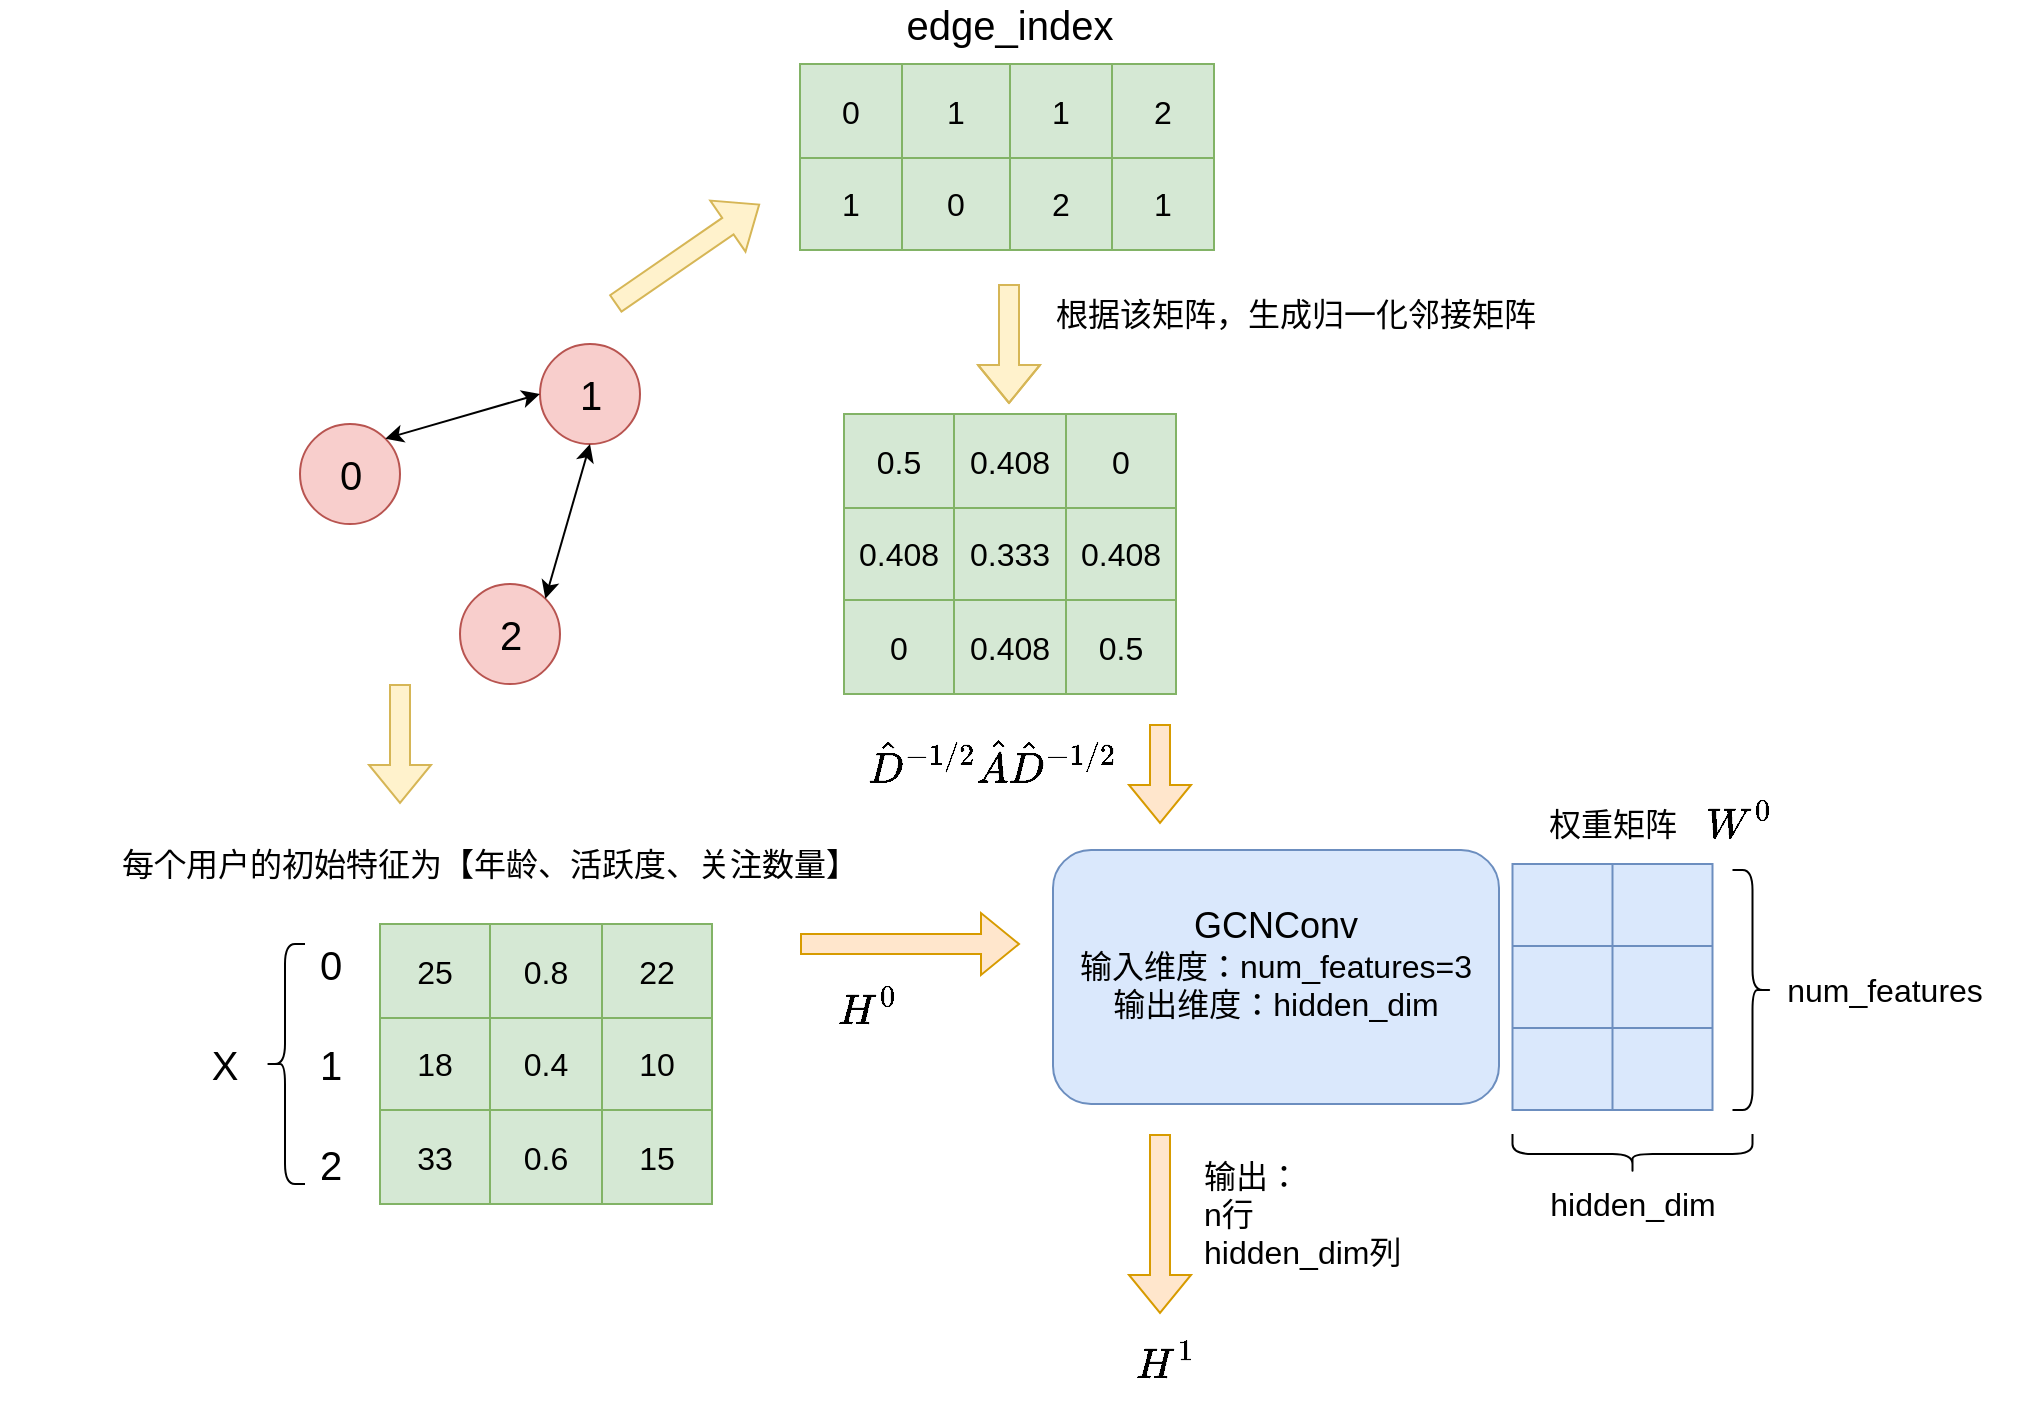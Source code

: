 <mxfile version="21.2.8" type="device">
  <diagram name="第 1 页" id="eHvugsV-qbORcXpGJHXn">
    <mxGraphModel dx="2127" dy="901" grid="1" gridSize="10" guides="1" tooltips="1" connect="1" arrows="1" fold="1" page="1" pageScale="1" pageWidth="827" pageHeight="1169" math="1" shadow="0">
      <root>
        <mxCell id="0" />
        <mxCell id="1" parent="0" />
        <mxCell id="znu9oE5kv6CiUAXFdZ1_-1" value="" style="ellipse;whiteSpace=wrap;html=1;aspect=fixed;fillColor=#f8cecc;strokeColor=#b85450;" vertex="1" parent="1">
          <mxGeometry x="130" y="230" width="50" height="50" as="geometry" />
        </mxCell>
        <mxCell id="znu9oE5kv6CiUAXFdZ1_-4" value="" style="ellipse;whiteSpace=wrap;html=1;aspect=fixed;fillColor=#f8cecc;strokeColor=#b85450;" vertex="1" parent="1">
          <mxGeometry x="210" y="310" width="50" height="50" as="geometry" />
        </mxCell>
        <mxCell id="znu9oE5kv6CiUAXFdZ1_-5" value="" style="ellipse;whiteSpace=wrap;html=1;aspect=fixed;fillColor=#f8cecc;strokeColor=#b85450;" vertex="1" parent="1">
          <mxGeometry x="250" y="190" width="50" height="50" as="geometry" />
        </mxCell>
        <mxCell id="znu9oE5kv6CiUAXFdZ1_-6" value="&lt;font style=&quot;font-size: 20px;&quot;&gt;0&lt;/font&gt;" style="text;strokeColor=none;align=center;fillColor=none;html=1;verticalAlign=middle;whiteSpace=wrap;rounded=0;" vertex="1" parent="1">
          <mxGeometry x="142.5" y="245" width="25" height="20" as="geometry" />
        </mxCell>
        <mxCell id="znu9oE5kv6CiUAXFdZ1_-7" value="&lt;font style=&quot;font-size: 20px;&quot;&gt;1&lt;/font&gt;" style="text;strokeColor=none;align=center;fillColor=none;html=1;verticalAlign=middle;whiteSpace=wrap;rounded=0;" vertex="1" parent="1">
          <mxGeometry x="262.5" y="205" width="25" height="20" as="geometry" />
        </mxCell>
        <mxCell id="znu9oE5kv6CiUAXFdZ1_-8" value="&lt;font style=&quot;font-size: 20px;&quot;&gt;2&lt;/font&gt;" style="text;strokeColor=none;align=center;fillColor=none;html=1;verticalAlign=middle;whiteSpace=wrap;rounded=0;" vertex="1" parent="1">
          <mxGeometry x="222.5" y="325" width="25" height="20" as="geometry" />
        </mxCell>
        <mxCell id="znu9oE5kv6CiUAXFdZ1_-9" value="" style="endArrow=classic;startArrow=classic;html=1;rounded=0;exitX=1;exitY=0;exitDx=0;exitDy=0;entryX=0;entryY=0.5;entryDx=0;entryDy=0;" edge="1" parent="1" source="znu9oE5kv6CiUAXFdZ1_-1" target="znu9oE5kv6CiUAXFdZ1_-5">
          <mxGeometry width="50" height="50" relative="1" as="geometry">
            <mxPoint x="180" y="420" as="sourcePoint" />
            <mxPoint x="230" y="370" as="targetPoint" />
          </mxGeometry>
        </mxCell>
        <mxCell id="znu9oE5kv6CiUAXFdZ1_-10" value="" style="endArrow=classic;startArrow=classic;html=1;rounded=0;exitX=1;exitY=0;exitDx=0;exitDy=0;entryX=0.5;entryY=1;entryDx=0;entryDy=0;" edge="1" parent="1" source="znu9oE5kv6CiUAXFdZ1_-4" target="znu9oE5kv6CiUAXFdZ1_-5">
          <mxGeometry width="50" height="50" relative="1" as="geometry">
            <mxPoint x="290" y="340" as="sourcePoint" />
            <mxPoint x="340" y="290" as="targetPoint" />
          </mxGeometry>
        </mxCell>
        <mxCell id="znu9oE5kv6CiUAXFdZ1_-11" value="" style="shape=flexArrow;endArrow=classic;html=1;rounded=0;fillColor=#fff2cc;strokeColor=#d6b656;" edge="1" parent="1">
          <mxGeometry width="50" height="50" relative="1" as="geometry">
            <mxPoint x="287.5" y="170" as="sourcePoint" />
            <mxPoint x="360" y="120" as="targetPoint" />
          </mxGeometry>
        </mxCell>
        <mxCell id="znu9oE5kv6CiUAXFdZ1_-26" value="&lt;font style=&quot;font-size: 16px;&quot;&gt;每个用户的初始特征为【年龄、活跃度、关注数量】&lt;/font&gt;" style="text;strokeColor=none;align=center;fillColor=none;html=1;verticalAlign=middle;whiteSpace=wrap;rounded=0;" vertex="1" parent="1">
          <mxGeometry x="-20" y="420" width="490" height="60" as="geometry" />
        </mxCell>
        <mxCell id="znu9oE5kv6CiUAXFdZ1_-27" value="" style="childLayout=tableLayout;recursiveResize=0;shadow=0;fillColor=#d5e8d4;strokeColor=#82b366;" vertex="1" parent="1">
          <mxGeometry x="380" y="50" width="156" height="93" as="geometry" />
        </mxCell>
        <mxCell id="znu9oE5kv6CiUAXFdZ1_-28" value="" style="shape=tableRow;horizontal=0;startSize=0;swimlaneHead=0;swimlaneBody=0;top=0;left=0;bottom=0;right=0;dropTarget=0;collapsible=0;recursiveResize=0;expand=0;fontStyle=0;fillColor=none;strokeColor=inherit;" vertex="1" parent="znu9oE5kv6CiUAXFdZ1_-27">
          <mxGeometry width="156" height="47" as="geometry" />
        </mxCell>
        <mxCell id="znu9oE5kv6CiUAXFdZ1_-29" value="&lt;font style=&quot;font-size: 16px;&quot;&gt;0&lt;/font&gt;" style="connectable=0;recursiveResize=0;strokeColor=inherit;fillColor=none;align=center;whiteSpace=wrap;html=1;" vertex="1" parent="znu9oE5kv6CiUAXFdZ1_-28">
          <mxGeometry width="51" height="47" as="geometry">
            <mxRectangle width="51" height="47" as="alternateBounds" />
          </mxGeometry>
        </mxCell>
        <mxCell id="znu9oE5kv6CiUAXFdZ1_-30" value="&lt;font style=&quot;font-size: 16px;&quot;&gt;1&lt;/font&gt;" style="connectable=0;recursiveResize=0;strokeColor=inherit;fillColor=none;align=center;whiteSpace=wrap;html=1;" vertex="1" parent="znu9oE5kv6CiUAXFdZ1_-28">
          <mxGeometry x="51" width="54" height="47" as="geometry">
            <mxRectangle width="54" height="47" as="alternateBounds" />
          </mxGeometry>
        </mxCell>
        <mxCell id="znu9oE5kv6CiUAXFdZ1_-31" value="&lt;font style=&quot;font-size: 16px;&quot;&gt;1&lt;/font&gt;" style="connectable=0;recursiveResize=0;strokeColor=inherit;fillColor=none;align=center;whiteSpace=wrap;html=1;" vertex="1" parent="znu9oE5kv6CiUAXFdZ1_-28">
          <mxGeometry x="105" width="51" height="47" as="geometry">
            <mxRectangle width="51" height="47" as="alternateBounds" />
          </mxGeometry>
        </mxCell>
        <mxCell id="znu9oE5kv6CiUAXFdZ1_-32" style="shape=tableRow;horizontal=0;startSize=0;swimlaneHead=0;swimlaneBody=0;top=0;left=0;bottom=0;right=0;dropTarget=0;collapsible=0;recursiveResize=0;expand=0;fontStyle=0;fillColor=none;strokeColor=inherit;" vertex="1" parent="znu9oE5kv6CiUAXFdZ1_-27">
          <mxGeometry y="47" width="156" height="46" as="geometry" />
        </mxCell>
        <mxCell id="znu9oE5kv6CiUAXFdZ1_-33" value="&lt;font style=&quot;font-size: 16px;&quot;&gt;1&lt;/font&gt;" style="connectable=0;recursiveResize=0;strokeColor=inherit;fillColor=none;align=center;whiteSpace=wrap;html=1;" vertex="1" parent="znu9oE5kv6CiUAXFdZ1_-32">
          <mxGeometry width="51" height="46" as="geometry">
            <mxRectangle width="51" height="46" as="alternateBounds" />
          </mxGeometry>
        </mxCell>
        <mxCell id="znu9oE5kv6CiUAXFdZ1_-34" value="&lt;font style=&quot;font-size: 16px;&quot;&gt;0&lt;/font&gt;" style="connectable=0;recursiveResize=0;strokeColor=inherit;fillColor=none;align=center;whiteSpace=wrap;html=1;" vertex="1" parent="znu9oE5kv6CiUAXFdZ1_-32">
          <mxGeometry x="51" width="54" height="46" as="geometry">
            <mxRectangle width="54" height="46" as="alternateBounds" />
          </mxGeometry>
        </mxCell>
        <mxCell id="znu9oE5kv6CiUAXFdZ1_-35" value="&lt;font style=&quot;font-size: 16px;&quot;&gt;2&lt;/font&gt;" style="connectable=0;recursiveResize=0;strokeColor=inherit;fillColor=none;align=center;whiteSpace=wrap;html=1;" vertex="1" parent="znu9oE5kv6CiUAXFdZ1_-32">
          <mxGeometry x="105" width="51" height="46" as="geometry">
            <mxRectangle width="51" height="46" as="alternateBounds" />
          </mxGeometry>
        </mxCell>
        <mxCell id="znu9oE5kv6CiUAXFdZ1_-43" value="" style="childLayout=tableLayout;recursiveResize=0;shadow=0;fillColor=#d5e8d4;strokeColor=#82b366;" vertex="1" parent="1">
          <mxGeometry x="170" y="480" width="166" height="140" as="geometry" />
        </mxCell>
        <mxCell id="znu9oE5kv6CiUAXFdZ1_-44" value="" style="shape=tableRow;horizontal=0;startSize=0;swimlaneHead=0;swimlaneBody=0;top=0;left=0;bottom=0;right=0;dropTarget=0;collapsible=0;recursiveResize=0;expand=0;fontStyle=0;fillColor=none;strokeColor=inherit;" vertex="1" parent="znu9oE5kv6CiUAXFdZ1_-43">
          <mxGeometry width="166" height="47" as="geometry" />
        </mxCell>
        <mxCell id="znu9oE5kv6CiUAXFdZ1_-45" value="&lt;font style=&quot;font-size: 16px;&quot;&gt;25&lt;/font&gt;" style="connectable=0;recursiveResize=0;strokeColor=inherit;fillColor=none;align=center;whiteSpace=wrap;html=1;" vertex="1" parent="znu9oE5kv6CiUAXFdZ1_-44">
          <mxGeometry width="55" height="47" as="geometry">
            <mxRectangle width="55" height="47" as="alternateBounds" />
          </mxGeometry>
        </mxCell>
        <mxCell id="znu9oE5kv6CiUAXFdZ1_-46" value="&lt;font style=&quot;font-size: 16px;&quot;&gt;0.8&lt;/font&gt;" style="connectable=0;recursiveResize=0;strokeColor=inherit;fillColor=none;align=center;whiteSpace=wrap;html=1;" vertex="1" parent="znu9oE5kv6CiUAXFdZ1_-44">
          <mxGeometry x="55" width="56" height="47" as="geometry">
            <mxRectangle width="56" height="47" as="alternateBounds" />
          </mxGeometry>
        </mxCell>
        <mxCell id="znu9oE5kv6CiUAXFdZ1_-47" value="&lt;font style=&quot;font-size: 16px;&quot;&gt;22&lt;/font&gt;" style="connectable=0;recursiveResize=0;strokeColor=inherit;fillColor=none;align=center;whiteSpace=wrap;html=1;" vertex="1" parent="znu9oE5kv6CiUAXFdZ1_-44">
          <mxGeometry x="111" width="55" height="47" as="geometry">
            <mxRectangle width="55" height="47" as="alternateBounds" />
          </mxGeometry>
        </mxCell>
        <mxCell id="znu9oE5kv6CiUAXFdZ1_-48" style="shape=tableRow;horizontal=0;startSize=0;swimlaneHead=0;swimlaneBody=0;top=0;left=0;bottom=0;right=0;dropTarget=0;collapsible=0;recursiveResize=0;expand=0;fontStyle=0;fillColor=none;strokeColor=inherit;" vertex="1" parent="znu9oE5kv6CiUAXFdZ1_-43">
          <mxGeometry y="47" width="166" height="46" as="geometry" />
        </mxCell>
        <mxCell id="znu9oE5kv6CiUAXFdZ1_-49" value="&lt;font style=&quot;font-size: 16px;&quot;&gt;18&lt;/font&gt;" style="connectable=0;recursiveResize=0;strokeColor=inherit;fillColor=none;align=center;whiteSpace=wrap;html=1;" vertex="1" parent="znu9oE5kv6CiUAXFdZ1_-48">
          <mxGeometry width="55" height="46" as="geometry">
            <mxRectangle width="55" height="46" as="alternateBounds" />
          </mxGeometry>
        </mxCell>
        <mxCell id="znu9oE5kv6CiUAXFdZ1_-50" value="&lt;font style=&quot;font-size: 16px;&quot;&gt;0.4&lt;/font&gt;" style="connectable=0;recursiveResize=0;strokeColor=inherit;fillColor=none;align=center;whiteSpace=wrap;html=1;" vertex="1" parent="znu9oE5kv6CiUAXFdZ1_-48">
          <mxGeometry x="55" width="56" height="46" as="geometry">
            <mxRectangle width="56" height="46" as="alternateBounds" />
          </mxGeometry>
        </mxCell>
        <mxCell id="znu9oE5kv6CiUAXFdZ1_-51" value="&lt;font style=&quot;font-size: 16px;&quot;&gt;10&lt;/font&gt;" style="connectable=0;recursiveResize=0;strokeColor=inherit;fillColor=none;align=center;whiteSpace=wrap;html=1;" vertex="1" parent="znu9oE5kv6CiUAXFdZ1_-48">
          <mxGeometry x="111" width="55" height="46" as="geometry">
            <mxRectangle width="55" height="46" as="alternateBounds" />
          </mxGeometry>
        </mxCell>
        <mxCell id="znu9oE5kv6CiUAXFdZ1_-52" style="shape=tableRow;horizontal=0;startSize=0;swimlaneHead=0;swimlaneBody=0;top=0;left=0;bottom=0;right=0;dropTarget=0;collapsible=0;recursiveResize=0;expand=0;fontStyle=0;fillColor=none;strokeColor=inherit;" vertex="1" parent="znu9oE5kv6CiUAXFdZ1_-43">
          <mxGeometry y="93" width="166" height="47" as="geometry" />
        </mxCell>
        <mxCell id="znu9oE5kv6CiUAXFdZ1_-53" value="&lt;font style=&quot;font-size: 16px;&quot;&gt;33&lt;/font&gt;" style="connectable=0;recursiveResize=0;strokeColor=inherit;fillColor=none;align=center;whiteSpace=wrap;html=1;" vertex="1" parent="znu9oE5kv6CiUAXFdZ1_-52">
          <mxGeometry width="55" height="47" as="geometry">
            <mxRectangle width="55" height="47" as="alternateBounds" />
          </mxGeometry>
        </mxCell>
        <mxCell id="znu9oE5kv6CiUAXFdZ1_-54" value="&lt;font style=&quot;font-size: 16px;&quot;&gt;0.6&lt;/font&gt;" style="connectable=0;recursiveResize=0;strokeColor=inherit;fillColor=none;align=center;whiteSpace=wrap;html=1;" vertex="1" parent="znu9oE5kv6CiUAXFdZ1_-52">
          <mxGeometry x="55" width="56" height="47" as="geometry">
            <mxRectangle width="56" height="47" as="alternateBounds" />
          </mxGeometry>
        </mxCell>
        <mxCell id="znu9oE5kv6CiUAXFdZ1_-55" value="&lt;font style=&quot;font-size: 16px;&quot;&gt;15&lt;/font&gt;" style="connectable=0;recursiveResize=0;strokeColor=inherit;fillColor=none;align=center;whiteSpace=wrap;html=1;" vertex="1" parent="znu9oE5kv6CiUAXFdZ1_-52">
          <mxGeometry x="111" width="55" height="47" as="geometry">
            <mxRectangle width="55" height="47" as="alternateBounds" />
          </mxGeometry>
        </mxCell>
        <mxCell id="znu9oE5kv6CiUAXFdZ1_-56" value="&lt;font style=&quot;font-size: 20px;&quot;&gt;0&lt;/font&gt;" style="text;strokeColor=none;align=center;fillColor=none;html=1;verticalAlign=middle;whiteSpace=wrap;rounded=0;" vertex="1" parent="1">
          <mxGeometry x="132.5" y="490" width="25" height="20" as="geometry" />
        </mxCell>
        <mxCell id="znu9oE5kv6CiUAXFdZ1_-57" value="&lt;font style=&quot;font-size: 20px;&quot;&gt;1&lt;/font&gt;" style="text;strokeColor=none;align=center;fillColor=none;html=1;verticalAlign=middle;whiteSpace=wrap;rounded=0;" vertex="1" parent="1">
          <mxGeometry x="132.5" y="540" width="25" height="20" as="geometry" />
        </mxCell>
        <mxCell id="znu9oE5kv6CiUAXFdZ1_-58" value="&lt;font style=&quot;font-size: 20px;&quot;&gt;2&lt;/font&gt;" style="text;strokeColor=none;align=center;fillColor=none;html=1;verticalAlign=middle;whiteSpace=wrap;rounded=0;" vertex="1" parent="1">
          <mxGeometry x="132.5" y="590" width="25" height="20" as="geometry" />
        </mxCell>
        <mxCell id="znu9oE5kv6CiUAXFdZ1_-60" value="" style="shape=curlyBracket;whiteSpace=wrap;html=1;rounded=1;labelPosition=left;verticalLabelPosition=middle;align=right;verticalAlign=middle;" vertex="1" parent="1">
          <mxGeometry x="112.5" y="490" width="20" height="120" as="geometry" />
        </mxCell>
        <mxCell id="znu9oE5kv6CiUAXFdZ1_-61" value="&lt;font style=&quot;font-size: 20px;&quot;&gt;X&lt;/font&gt;" style="text;strokeColor=none;align=center;fillColor=none;html=1;verticalAlign=middle;whiteSpace=wrap;rounded=0;" vertex="1" parent="1">
          <mxGeometry x="80" y="540" width="25" height="20" as="geometry" />
        </mxCell>
        <mxCell id="znu9oE5kv6CiUAXFdZ1_-62" value="&lt;font style=&quot;font-size: 16px;&quot;&gt;2&lt;/font&gt;" style="connectable=0;recursiveResize=0;strokeColor=#82b366;fillColor=#d5e8d4;align=center;whiteSpace=wrap;html=1;" vertex="1" parent="1">
          <mxGeometry x="536" y="50" width="51" height="47" as="geometry">
            <mxRectangle width="51" height="47" as="alternateBounds" />
          </mxGeometry>
        </mxCell>
        <mxCell id="znu9oE5kv6CiUAXFdZ1_-63" value="&lt;font style=&quot;font-size: 16px;&quot;&gt;1&lt;/font&gt;" style="connectable=0;recursiveResize=0;strokeColor=#82b366;fillColor=#d5e8d4;align=center;whiteSpace=wrap;html=1;" vertex="1" parent="1">
          <mxGeometry x="536" y="97" width="51" height="46" as="geometry">
            <mxRectangle width="51" height="46" as="alternateBounds" />
          </mxGeometry>
        </mxCell>
        <mxCell id="znu9oE5kv6CiUAXFdZ1_-64" value="&lt;font style=&quot;font-size: 20px;&quot;&gt;edge_index&lt;/font&gt;" style="text;strokeColor=none;align=center;fillColor=none;html=1;verticalAlign=middle;whiteSpace=wrap;rounded=0;" vertex="1" parent="1">
          <mxGeometry x="400" y="20" width="170" height="20" as="geometry" />
        </mxCell>
        <mxCell id="znu9oE5kv6CiUAXFdZ1_-65" value="" style="shape=flexArrow;endArrow=classic;html=1;rounded=0;fillColor=#ffe6cc;strokeColor=#d79b00;" edge="1" parent="1">
          <mxGeometry width="50" height="50" relative="1" as="geometry">
            <mxPoint x="380" y="490" as="sourcePoint" />
            <mxPoint x="490" y="490" as="targetPoint" />
          </mxGeometry>
        </mxCell>
        <mxCell id="znu9oE5kv6CiUAXFdZ1_-66" value="" style="shape=flexArrow;endArrow=classic;html=1;rounded=0;fillColor=#ffe6cc;strokeColor=#d79b00;" edge="1" parent="1">
          <mxGeometry width="50" height="50" relative="1" as="geometry">
            <mxPoint x="560" y="380" as="sourcePoint" />
            <mxPoint x="560" y="430" as="targetPoint" />
          </mxGeometry>
        </mxCell>
        <mxCell id="znu9oE5kv6CiUAXFdZ1_-67" value="" style="rounded=1;whiteSpace=wrap;html=1;fillColor=#dae8fc;strokeColor=#6c8ebf;" vertex="1" parent="1">
          <mxGeometry x="506.5" y="443" width="223" height="127" as="geometry" />
        </mxCell>
        <mxCell id="znu9oE5kv6CiUAXFdZ1_-69" value="&lt;font style=&quot;&quot;&gt;&lt;font style=&quot;&quot;&gt;&lt;font style=&quot;font-size: 18px;&quot;&gt;GCNConv&lt;/font&gt;&lt;br&gt;&lt;span style=&quot;font-size: 16px;&quot;&gt;输入维度：num_features=3&lt;/span&gt;&lt;br&gt;&lt;span style=&quot;font-size: 16px;&quot;&gt;输出维度：&lt;/span&gt;&lt;/font&gt;&lt;span style=&quot;font-size: 16px;&quot;&gt;hidden_dim&lt;/span&gt;&lt;/font&gt;" style="text;strokeColor=none;align=center;fillColor=none;html=1;verticalAlign=middle;whiteSpace=wrap;rounded=0;" vertex="1" parent="1">
          <mxGeometry x="503.25" y="454" width="229.5" height="92" as="geometry" />
        </mxCell>
        <mxCell id="znu9oE5kv6CiUAXFdZ1_-70" value="" style="shape=table;startSize=0;container=1;collapsible=0;childLayout=tableLayout;fontSize=16;fillColor=#dae8fc;strokeColor=#6c8ebf;" vertex="1" parent="1">
          <mxGeometry x="736.25" y="450" width="100" height="123" as="geometry" />
        </mxCell>
        <mxCell id="znu9oE5kv6CiUAXFdZ1_-71" value="" style="shape=tableRow;horizontal=0;startSize=0;swimlaneHead=0;swimlaneBody=0;strokeColor=inherit;top=0;left=0;bottom=0;right=0;collapsible=0;dropTarget=0;fillColor=none;points=[[0,0.5],[1,0.5]];portConstraint=eastwest;fontSize=16;" vertex="1" parent="znu9oE5kv6CiUAXFdZ1_-70">
          <mxGeometry width="100" height="41" as="geometry" />
        </mxCell>
        <mxCell id="znu9oE5kv6CiUAXFdZ1_-72" value="" style="shape=partialRectangle;html=1;whiteSpace=wrap;connectable=0;strokeColor=inherit;overflow=hidden;fillColor=none;top=0;left=0;bottom=0;right=0;pointerEvents=1;fontSize=16;" vertex="1" parent="znu9oE5kv6CiUAXFdZ1_-71">
          <mxGeometry width="50" height="41" as="geometry">
            <mxRectangle width="50" height="41" as="alternateBounds" />
          </mxGeometry>
        </mxCell>
        <mxCell id="znu9oE5kv6CiUAXFdZ1_-73" value="" style="shape=partialRectangle;html=1;whiteSpace=wrap;connectable=0;strokeColor=inherit;overflow=hidden;fillColor=none;top=0;left=0;bottom=0;right=0;pointerEvents=1;fontSize=16;" vertex="1" parent="znu9oE5kv6CiUAXFdZ1_-71">
          <mxGeometry x="50" width="50" height="41" as="geometry">
            <mxRectangle width="50" height="41" as="alternateBounds" />
          </mxGeometry>
        </mxCell>
        <mxCell id="znu9oE5kv6CiUAXFdZ1_-75" value="" style="shape=tableRow;horizontal=0;startSize=0;swimlaneHead=0;swimlaneBody=0;strokeColor=inherit;top=0;left=0;bottom=0;right=0;collapsible=0;dropTarget=0;fillColor=none;points=[[0,0.5],[1,0.5]];portConstraint=eastwest;fontSize=16;" vertex="1" parent="znu9oE5kv6CiUAXFdZ1_-70">
          <mxGeometry y="41" width="100" height="41" as="geometry" />
        </mxCell>
        <mxCell id="znu9oE5kv6CiUAXFdZ1_-76" value="" style="shape=partialRectangle;html=1;whiteSpace=wrap;connectable=0;strokeColor=inherit;overflow=hidden;fillColor=none;top=0;left=0;bottom=0;right=0;pointerEvents=1;fontSize=16;" vertex="1" parent="znu9oE5kv6CiUAXFdZ1_-75">
          <mxGeometry width="50" height="41" as="geometry">
            <mxRectangle width="50" height="41" as="alternateBounds" />
          </mxGeometry>
        </mxCell>
        <mxCell id="znu9oE5kv6CiUAXFdZ1_-77" value="" style="shape=partialRectangle;html=1;whiteSpace=wrap;connectable=0;strokeColor=inherit;overflow=hidden;fillColor=none;top=0;left=0;bottom=0;right=0;pointerEvents=1;fontSize=16;" vertex="1" parent="znu9oE5kv6CiUAXFdZ1_-75">
          <mxGeometry x="50" width="50" height="41" as="geometry">
            <mxRectangle width="50" height="41" as="alternateBounds" />
          </mxGeometry>
        </mxCell>
        <mxCell id="znu9oE5kv6CiUAXFdZ1_-79" value="" style="shape=tableRow;horizontal=0;startSize=0;swimlaneHead=0;swimlaneBody=0;strokeColor=inherit;top=0;left=0;bottom=0;right=0;collapsible=0;dropTarget=0;fillColor=none;points=[[0,0.5],[1,0.5]];portConstraint=eastwest;fontSize=16;" vertex="1" parent="znu9oE5kv6CiUAXFdZ1_-70">
          <mxGeometry y="82" width="100" height="41" as="geometry" />
        </mxCell>
        <mxCell id="znu9oE5kv6CiUAXFdZ1_-80" value="" style="shape=partialRectangle;html=1;whiteSpace=wrap;connectable=0;strokeColor=inherit;overflow=hidden;fillColor=none;top=0;left=0;bottom=0;right=0;pointerEvents=1;fontSize=16;" vertex="1" parent="znu9oE5kv6CiUAXFdZ1_-79">
          <mxGeometry width="50" height="41" as="geometry">
            <mxRectangle width="50" height="41" as="alternateBounds" />
          </mxGeometry>
        </mxCell>
        <mxCell id="znu9oE5kv6CiUAXFdZ1_-81" value="" style="shape=partialRectangle;html=1;whiteSpace=wrap;connectable=0;strokeColor=inherit;overflow=hidden;fillColor=none;top=0;left=0;bottom=0;right=0;pointerEvents=1;fontSize=16;" vertex="1" parent="znu9oE5kv6CiUAXFdZ1_-79">
          <mxGeometry x="50" width="50" height="41" as="geometry">
            <mxRectangle width="50" height="41" as="alternateBounds" />
          </mxGeometry>
        </mxCell>
        <mxCell id="znu9oE5kv6CiUAXFdZ1_-83" value="&lt;font style=&quot;font-size: 16px;&quot;&gt;权重矩阵&lt;/font&gt;" style="text;strokeColor=none;align=center;fillColor=none;html=1;verticalAlign=middle;whiteSpace=wrap;rounded=0;" vertex="1" parent="1">
          <mxGeometry x="720" y="420" width="132.5" height="20" as="geometry" />
        </mxCell>
        <mxCell id="znu9oE5kv6CiUAXFdZ1_-85" value="" style="shape=curlyBracket;whiteSpace=wrap;html=1;rounded=1;flipH=1;labelPosition=right;verticalLabelPosition=middle;align=left;verticalAlign=middle;" vertex="1" parent="1">
          <mxGeometry x="846.25" y="453" width="20" height="120" as="geometry" />
        </mxCell>
        <mxCell id="znu9oE5kv6CiUAXFdZ1_-86" value="&lt;font style=&quot;font-size: 16px;&quot;&gt;num_features&lt;/font&gt;" style="text;strokeColor=none;align=center;fillColor=none;html=1;verticalAlign=middle;whiteSpace=wrap;rounded=0;" vertex="1" parent="1">
          <mxGeometry x="856.25" y="503" width="132.5" height="20" as="geometry" />
        </mxCell>
        <mxCell id="znu9oE5kv6CiUAXFdZ1_-87" value="" style="shape=curlyBracket;whiteSpace=wrap;html=1;rounded=1;labelPosition=left;verticalLabelPosition=middle;align=right;verticalAlign=middle;direction=north;" vertex="1" parent="1">
          <mxGeometry x="736.25" y="585" width="120" height="20" as="geometry" />
        </mxCell>
        <mxCell id="znu9oE5kv6CiUAXFdZ1_-143" value="&lt;font style=&quot;font-size: 16px;&quot;&gt;hidden_dim&lt;/font&gt;" style="text;strokeColor=none;align=center;fillColor=none;html=1;verticalAlign=middle;whiteSpace=wrap;rounded=0;" vertex="1" parent="1">
          <mxGeometry x="730" y="610" width="132.5" height="20" as="geometry" />
        </mxCell>
        <mxCell id="znu9oE5kv6CiUAXFdZ1_-144" value="" style="shape=flexArrow;endArrow=classic;html=1;rounded=0;fillColor=#ffe6cc;strokeColor=#d79b00;" edge="1" parent="1">
          <mxGeometry width="50" height="50" relative="1" as="geometry">
            <mxPoint x="560" y="585" as="sourcePoint" />
            <mxPoint x="560" y="675" as="targetPoint" />
          </mxGeometry>
        </mxCell>
        <mxCell id="znu9oE5kv6CiUAXFdZ1_-145" value="&lt;font style=&quot;font-size: 16px;&quot;&gt;&lt;font style=&quot;font-size: 16px;&quot;&gt;输出：&lt;br&gt;n行&lt;br&gt;&lt;/font&gt;hidden_dim列&lt;/font&gt;" style="text;strokeColor=none;align=left;fillColor=none;html=1;verticalAlign=middle;whiteSpace=wrap;rounded=0;" vertex="1" parent="1">
          <mxGeometry x="580" y="605" width="150" height="40" as="geometry" />
        </mxCell>
        <mxCell id="znu9oE5kv6CiUAXFdZ1_-147" value="" style="shape=flexArrow;endArrow=classic;html=1;rounded=0;fillColor=#fff2cc;strokeColor=#d6b656;" edge="1" parent="1">
          <mxGeometry width="50" height="50" relative="1" as="geometry">
            <mxPoint x="180" y="360" as="sourcePoint" />
            <mxPoint x="180" y="420" as="targetPoint" />
          </mxGeometry>
        </mxCell>
        <mxCell id="znu9oE5kv6CiUAXFdZ1_-148" value="&lt;font style=&quot;font-size: 18px;&quot;&gt;$$H^0$$&lt;/font&gt;" style="text;strokeColor=none;align=center;fillColor=none;html=1;verticalAlign=middle;whiteSpace=wrap;rounded=0;" vertex="1" parent="1">
          <mxGeometry x="354" y="503" width="120" height="40" as="geometry" />
        </mxCell>
        <mxCell id="znu9oE5kv6CiUAXFdZ1_-149" value="&lt;font style=&quot;font-size: 18px;&quot;&gt;$$H^1$$&lt;/font&gt;" style="text;strokeColor=none;align=center;fillColor=none;html=1;verticalAlign=middle;whiteSpace=wrap;rounded=0;" vertex="1" parent="1">
          <mxGeometry x="503.25" y="680" width="120" height="40" as="geometry" />
        </mxCell>
        <mxCell id="znu9oE5kv6CiUAXFdZ1_-150" value="&lt;span style=&quot;font-size: 16px;&quot;&gt;根据该矩阵，生成&lt;/span&gt;&lt;font style=&quot;font-size: 16px;&quot;&gt;归一化邻接矩阵&lt;/font&gt;" style="text;strokeColor=none;align=center;fillColor=none;html=1;verticalAlign=middle;whiteSpace=wrap;rounded=0;" vertex="1" parent="1">
          <mxGeometry x="503.25" y="145" width="250" height="60" as="geometry" />
        </mxCell>
        <mxCell id="znu9oE5kv6CiUAXFdZ1_-152" value="&lt;font style=&quot;font-size: 18px;&quot;&gt;$$W^0$$&lt;/font&gt;" style="text;strokeColor=none;align=center;fillColor=none;html=1;verticalAlign=middle;whiteSpace=wrap;rounded=0;" vertex="1" parent="1">
          <mxGeometry x="790" y="410" width="120" height="40" as="geometry" />
        </mxCell>
        <mxCell id="znu9oE5kv6CiUAXFdZ1_-154" value="&lt;font style=&quot;font-size: 18px;&quot;&gt;$$\hat{D}^{-1/2} \hat{A} \hat{D}^{-1/2}$$&lt;/font&gt;" style="text;strokeColor=none;align=center;fillColor=none;html=1;verticalAlign=middle;whiteSpace=wrap;rounded=0;" vertex="1" parent="1">
          <mxGeometry x="416" y="380" width="120" height="40" as="geometry" />
        </mxCell>
        <mxCell id="znu9oE5kv6CiUAXFdZ1_-155" value="" style="shape=flexArrow;endArrow=classic;html=1;rounded=0;fillColor=#fff2cc;strokeColor=#d6b656;" edge="1" parent="1">
          <mxGeometry width="50" height="50" relative="1" as="geometry">
            <mxPoint x="484.5" y="160" as="sourcePoint" />
            <mxPoint x="484.5" y="220" as="targetPoint" />
            <Array as="points">
              <mxPoint x="484.5" y="190" />
            </Array>
          </mxGeometry>
        </mxCell>
        <mxCell id="znu9oE5kv6CiUAXFdZ1_-156" value="" style="childLayout=tableLayout;recursiveResize=0;shadow=0;fillColor=#d5e8d4;strokeColor=#82b366;" vertex="1" parent="1">
          <mxGeometry x="402" y="225" width="166" height="140" as="geometry" />
        </mxCell>
        <mxCell id="znu9oE5kv6CiUAXFdZ1_-157" value="" style="shape=tableRow;horizontal=0;startSize=0;swimlaneHead=0;swimlaneBody=0;top=0;left=0;bottom=0;right=0;dropTarget=0;collapsible=0;recursiveResize=0;expand=0;fontStyle=0;fillColor=none;strokeColor=inherit;" vertex="1" parent="znu9oE5kv6CiUAXFdZ1_-156">
          <mxGeometry width="166" height="47" as="geometry" />
        </mxCell>
        <mxCell id="znu9oE5kv6CiUAXFdZ1_-158" value="&lt;font style=&quot;font-size: 16px;&quot;&gt;0.5&lt;/font&gt;" style="connectable=0;recursiveResize=0;strokeColor=inherit;fillColor=none;align=center;whiteSpace=wrap;html=1;" vertex="1" parent="znu9oE5kv6CiUAXFdZ1_-157">
          <mxGeometry width="55" height="47" as="geometry">
            <mxRectangle width="55" height="47" as="alternateBounds" />
          </mxGeometry>
        </mxCell>
        <mxCell id="znu9oE5kv6CiUAXFdZ1_-159" value="&lt;font style=&quot;font-size: 16px;&quot;&gt;0.408&lt;/font&gt;" style="connectable=0;recursiveResize=0;strokeColor=inherit;fillColor=none;align=center;whiteSpace=wrap;html=1;" vertex="1" parent="znu9oE5kv6CiUAXFdZ1_-157">
          <mxGeometry x="55" width="56" height="47" as="geometry">
            <mxRectangle width="56" height="47" as="alternateBounds" />
          </mxGeometry>
        </mxCell>
        <mxCell id="znu9oE5kv6CiUAXFdZ1_-160" value="&lt;font style=&quot;font-size: 16px;&quot;&gt;0&lt;/font&gt;" style="connectable=0;recursiveResize=0;strokeColor=inherit;fillColor=none;align=center;whiteSpace=wrap;html=1;" vertex="1" parent="znu9oE5kv6CiUAXFdZ1_-157">
          <mxGeometry x="111" width="55" height="47" as="geometry">
            <mxRectangle width="55" height="47" as="alternateBounds" />
          </mxGeometry>
        </mxCell>
        <mxCell id="znu9oE5kv6CiUAXFdZ1_-161" style="shape=tableRow;horizontal=0;startSize=0;swimlaneHead=0;swimlaneBody=0;top=0;left=0;bottom=0;right=0;dropTarget=0;collapsible=0;recursiveResize=0;expand=0;fontStyle=0;fillColor=none;strokeColor=inherit;" vertex="1" parent="znu9oE5kv6CiUAXFdZ1_-156">
          <mxGeometry y="47" width="166" height="46" as="geometry" />
        </mxCell>
        <mxCell id="znu9oE5kv6CiUAXFdZ1_-162" value="&lt;font style=&quot;font-size: 16px;&quot;&gt;0.408&lt;/font&gt;" style="connectable=0;recursiveResize=0;strokeColor=inherit;fillColor=none;align=center;whiteSpace=wrap;html=1;" vertex="1" parent="znu9oE5kv6CiUAXFdZ1_-161">
          <mxGeometry width="55" height="46" as="geometry">
            <mxRectangle width="55" height="46" as="alternateBounds" />
          </mxGeometry>
        </mxCell>
        <mxCell id="znu9oE5kv6CiUAXFdZ1_-163" value="&lt;font style=&quot;font-size: 16px;&quot;&gt;0.333&lt;/font&gt;" style="connectable=0;recursiveResize=0;strokeColor=inherit;fillColor=none;align=center;whiteSpace=wrap;html=1;" vertex="1" parent="znu9oE5kv6CiUAXFdZ1_-161">
          <mxGeometry x="55" width="56" height="46" as="geometry">
            <mxRectangle width="56" height="46" as="alternateBounds" />
          </mxGeometry>
        </mxCell>
        <mxCell id="znu9oE5kv6CiUAXFdZ1_-164" value="&lt;font style=&quot;font-size: 16px;&quot;&gt;0.408&lt;/font&gt;" style="connectable=0;recursiveResize=0;strokeColor=inherit;fillColor=none;align=center;whiteSpace=wrap;html=1;" vertex="1" parent="znu9oE5kv6CiUAXFdZ1_-161">
          <mxGeometry x="111" width="55" height="46" as="geometry">
            <mxRectangle width="55" height="46" as="alternateBounds" />
          </mxGeometry>
        </mxCell>
        <mxCell id="znu9oE5kv6CiUAXFdZ1_-165" style="shape=tableRow;horizontal=0;startSize=0;swimlaneHead=0;swimlaneBody=0;top=0;left=0;bottom=0;right=0;dropTarget=0;collapsible=0;recursiveResize=0;expand=0;fontStyle=0;fillColor=none;strokeColor=inherit;" vertex="1" parent="znu9oE5kv6CiUAXFdZ1_-156">
          <mxGeometry y="93" width="166" height="47" as="geometry" />
        </mxCell>
        <mxCell id="znu9oE5kv6CiUAXFdZ1_-166" value="&lt;font style=&quot;font-size: 16px;&quot;&gt;0&lt;/font&gt;" style="connectable=0;recursiveResize=0;strokeColor=inherit;fillColor=none;align=center;whiteSpace=wrap;html=1;" vertex="1" parent="znu9oE5kv6CiUAXFdZ1_-165">
          <mxGeometry width="55" height="47" as="geometry">
            <mxRectangle width="55" height="47" as="alternateBounds" />
          </mxGeometry>
        </mxCell>
        <mxCell id="znu9oE5kv6CiUAXFdZ1_-167" value="&lt;font style=&quot;font-size: 16px;&quot;&gt;0.408&lt;/font&gt;" style="connectable=0;recursiveResize=0;strokeColor=inherit;fillColor=none;align=center;whiteSpace=wrap;html=1;" vertex="1" parent="znu9oE5kv6CiUAXFdZ1_-165">
          <mxGeometry x="55" width="56" height="47" as="geometry">
            <mxRectangle width="56" height="47" as="alternateBounds" />
          </mxGeometry>
        </mxCell>
        <mxCell id="znu9oE5kv6CiUAXFdZ1_-168" value="&lt;font style=&quot;font-size: 16px;&quot;&gt;0.5&lt;/font&gt;" style="connectable=0;recursiveResize=0;strokeColor=inherit;fillColor=none;align=center;whiteSpace=wrap;html=1;" vertex="1" parent="znu9oE5kv6CiUAXFdZ1_-165">
          <mxGeometry x="111" width="55" height="47" as="geometry">
            <mxRectangle width="55" height="47" as="alternateBounds" />
          </mxGeometry>
        </mxCell>
      </root>
    </mxGraphModel>
  </diagram>
</mxfile>
